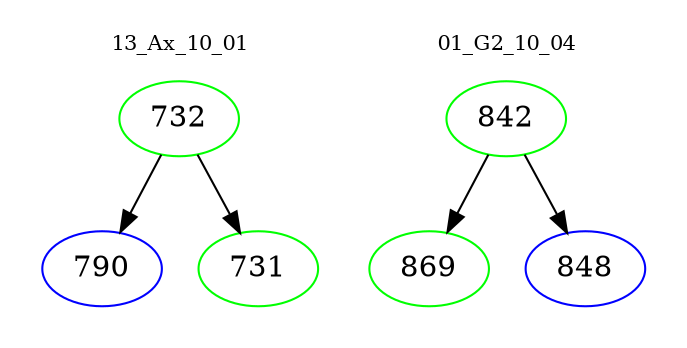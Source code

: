 digraph{
subgraph cluster_0 {
color = white
label = "13_Ax_10_01";
fontsize=10;
T0_732 [label="732", color="green"]
T0_732 -> T0_790 [color="black"]
T0_790 [label="790", color="blue"]
T0_732 -> T0_731 [color="black"]
T0_731 [label="731", color="green"]
}
subgraph cluster_1 {
color = white
label = "01_G2_10_04";
fontsize=10;
T1_842 [label="842", color="green"]
T1_842 -> T1_869 [color="black"]
T1_869 [label="869", color="green"]
T1_842 -> T1_848 [color="black"]
T1_848 [label="848", color="blue"]
}
}
